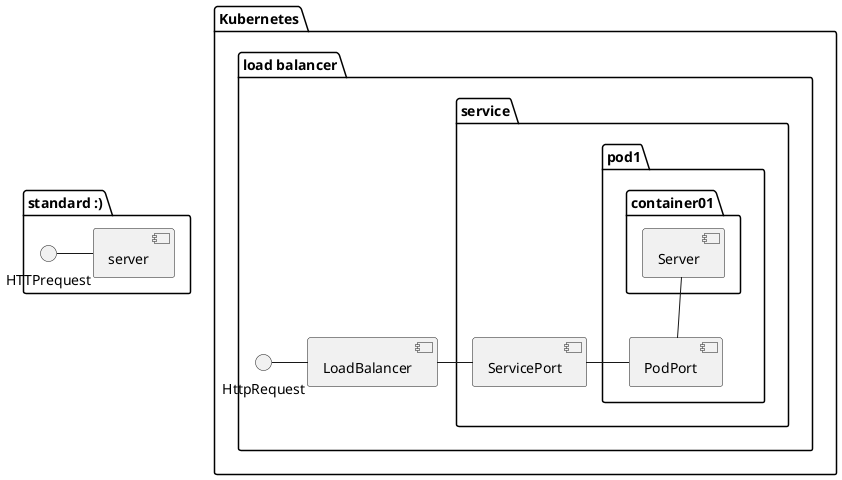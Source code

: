 ﻿@startuml

package "standard :)" {
HTTPrequest - [server]

}

package "Kubernetes" {

    package "load balancer"{
        HttpRequest - [LoadBalancer]
        package "service" {        
        [ServicePort] - [LoadBalancer]
                package pod1 {
                [PodPort] - [ServicePort]
                    package container01 {
                        [Server] -- [PodPort]
                    }                   
                }
            }
    }
}

@enduml
